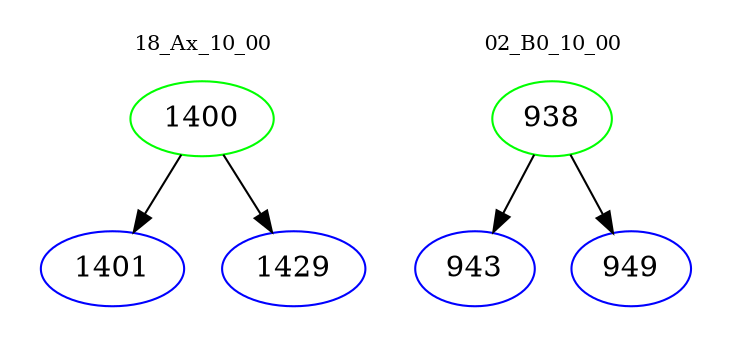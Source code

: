 digraph{
subgraph cluster_0 {
color = white
label = "18_Ax_10_00";
fontsize=10;
T0_1400 [label="1400", color="green"]
T0_1400 -> T0_1401 [color="black"]
T0_1401 [label="1401", color="blue"]
T0_1400 -> T0_1429 [color="black"]
T0_1429 [label="1429", color="blue"]
}
subgraph cluster_1 {
color = white
label = "02_B0_10_00";
fontsize=10;
T1_938 [label="938", color="green"]
T1_938 -> T1_943 [color="black"]
T1_943 [label="943", color="blue"]
T1_938 -> T1_949 [color="black"]
T1_949 [label="949", color="blue"]
}
}
